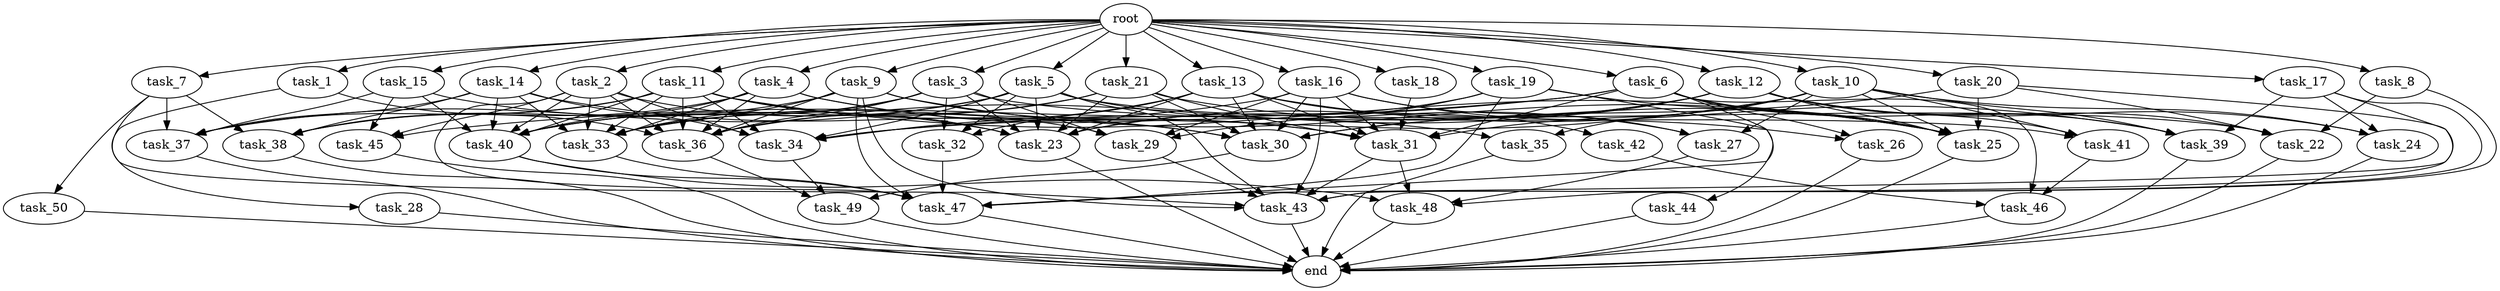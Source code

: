 digraph G {
  root [size="0.000000e+00"];
  task_1 [size="8.128133e+09"];
  task_2 [size="5.587269e+09"];
  task_3 [size="6.068145e+09"];
  task_4 [size="7.632630e+09"];
  task_5 [size="8.745845e+09"];
  task_6 [size="5.916960e+08"];
  task_7 [size="1.561699e+09"];
  task_8 [size="9.701264e+09"];
  task_9 [size="9.909731e+09"];
  task_10 [size="3.196578e+09"];
  task_11 [size="4.379096e+09"];
  task_12 [size="3.359311e+08"];
  task_13 [size="5.035311e+09"];
  task_14 [size="7.524263e+09"];
  task_15 [size="1.857811e+09"];
  task_16 [size="6.796076e+09"];
  task_17 [size="1.303797e+08"];
  task_18 [size="4.177039e+09"];
  task_19 [size="3.781336e+09"];
  task_20 [size="4.888544e+09"];
  task_21 [size="4.822263e+09"];
  task_22 [size="5.946740e+09"];
  task_23 [size="6.434436e+09"];
  task_24 [size="2.663618e+09"];
  task_25 [size="5.971391e+09"];
  task_26 [size="6.624240e+09"];
  task_27 [size="1.750499e+09"];
  task_28 [size="3.236968e+09"];
  task_29 [size="7.506742e+09"];
  task_30 [size="4.653882e+09"];
  task_31 [size="1.894239e+09"];
  task_32 [size="4.049348e+09"];
  task_33 [size="5.762300e+09"];
  task_34 [size="4.142657e+09"];
  task_35 [size="9.480306e+09"];
  task_36 [size="6.980437e+09"];
  task_37 [size="9.483523e+08"];
  task_38 [size="7.451261e+09"];
  task_39 [size="3.164234e+09"];
  task_40 [size="4.526623e+09"];
  task_41 [size="7.655409e+09"];
  task_42 [size="3.555085e+09"];
  task_43 [size="7.192041e+09"];
  task_44 [size="9.725646e+09"];
  task_45 [size="2.972413e+09"];
  task_46 [size="8.108941e+09"];
  task_47 [size="8.236168e+09"];
  task_48 [size="5.318905e+09"];
  task_49 [size="9.830999e+09"];
  task_50 [size="3.232066e+09"];
  end [size="0.000000e+00"];

  root -> task_1 [size="1.000000e-12"];
  root -> task_2 [size="1.000000e-12"];
  root -> task_3 [size="1.000000e-12"];
  root -> task_4 [size="1.000000e-12"];
  root -> task_5 [size="1.000000e-12"];
  root -> task_6 [size="1.000000e-12"];
  root -> task_7 [size="1.000000e-12"];
  root -> task_8 [size="1.000000e-12"];
  root -> task_9 [size="1.000000e-12"];
  root -> task_10 [size="1.000000e-12"];
  root -> task_11 [size="1.000000e-12"];
  root -> task_12 [size="1.000000e-12"];
  root -> task_13 [size="1.000000e-12"];
  root -> task_14 [size="1.000000e-12"];
  root -> task_15 [size="1.000000e-12"];
  root -> task_16 [size="1.000000e-12"];
  root -> task_17 [size="1.000000e-12"];
  root -> task_18 [size="1.000000e-12"];
  root -> task_19 [size="1.000000e-12"];
  root -> task_20 [size="1.000000e-12"];
  root -> task_21 [size="1.000000e-12"];
  task_1 -> task_28 [size="3.236968e+08"];
  task_1 -> task_36 [size="8.725547e+07"];
  task_2 -> task_29 [size="1.876686e+08"];
  task_2 -> task_33 [size="8.231857e+07"];
  task_2 -> task_34 [size="5.918082e+07"];
  task_2 -> task_36 [size="8.725547e+07"];
  task_2 -> task_40 [size="5.658279e+07"];
  task_2 -> task_45 [size="9.908045e+07"];
  task_2 -> task_47 [size="1.029521e+08"];
  task_3 -> task_23 [size="8.043044e+07"];
  task_3 -> task_29 [size="1.876686e+08"];
  task_3 -> task_32 [size="1.349783e+08"];
  task_3 -> task_33 [size="8.231857e+07"];
  task_3 -> task_36 [size="8.725547e+07"];
  task_3 -> task_40 [size="5.658279e+07"];
  task_3 -> task_41 [size="2.551803e+08"];
  task_4 -> task_31 [size="2.367799e+07"];
  task_4 -> task_33 [size="8.231857e+07"];
  task_4 -> task_35 [size="4.740153e+08"];
  task_4 -> task_36 [size="8.725547e+07"];
  task_4 -> task_38 [size="1.490252e+08"];
  task_4 -> task_40 [size="5.658279e+07"];
  task_5 -> task_22 [size="1.486685e+08"];
  task_5 -> task_23 [size="8.043044e+07"];
  task_5 -> task_27 [size="5.834997e+07"];
  task_5 -> task_32 [size="1.349783e+08"];
  task_5 -> task_34 [size="5.918082e+07"];
  task_5 -> task_37 [size="1.896705e+07"];
  task_5 -> task_40 [size="5.658279e+07"];
  task_5 -> task_43 [size="8.990052e+07"];
  task_6 -> task_25 [size="7.464239e+07"];
  task_6 -> task_26 [size="3.312120e+08"];
  task_6 -> task_31 [size="2.367799e+07"];
  task_6 -> task_34 [size="5.918082e+07"];
  task_6 -> task_39 [size="7.910584e+07"];
  task_6 -> task_45 [size="9.908045e+07"];
  task_6 -> task_46 [size="2.702980e+08"];
  task_6 -> task_47 [size="1.029521e+08"];
  task_7 -> task_37 [size="1.896705e+07"];
  task_7 -> task_38 [size="1.490252e+08"];
  task_7 -> task_43 [size="8.990052e+07"];
  task_7 -> task_50 [size="3.232066e+08"];
  task_8 -> task_22 [size="1.486685e+08"];
  task_8 -> task_43 [size="8.990052e+07"];
  task_9 -> task_25 [size="7.464239e+07"];
  task_9 -> task_31 [size="2.367799e+07"];
  task_9 -> task_33 [size="8.231857e+07"];
  task_9 -> task_36 [size="8.725547e+07"];
  task_9 -> task_38 [size="1.490252e+08"];
  task_9 -> task_43 [size="8.990052e+07"];
  task_9 -> task_47 [size="1.029521e+08"];
  task_10 -> task_24 [size="8.878726e+07"];
  task_10 -> task_25 [size="7.464239e+07"];
  task_10 -> task_27 [size="5.834997e+07"];
  task_10 -> task_31 [size="2.367799e+07"];
  task_10 -> task_34 [size="5.918082e+07"];
  task_10 -> task_35 [size="4.740153e+08"];
  task_10 -> task_39 [size="7.910584e+07"];
  task_10 -> task_41 [size="2.551803e+08"];
  task_11 -> task_23 [size="8.043044e+07"];
  task_11 -> task_25 [size="7.464239e+07"];
  task_11 -> task_30 [size="6.648403e+07"];
  task_11 -> task_33 [size="8.231857e+07"];
  task_11 -> task_34 [size="5.918082e+07"];
  task_11 -> task_36 [size="8.725547e+07"];
  task_11 -> task_37 [size="1.896705e+07"];
  task_11 -> task_38 [size="1.490252e+08"];
  task_11 -> task_40 [size="5.658279e+07"];
  task_12 -> task_22 [size="1.486685e+08"];
  task_12 -> task_23 [size="8.043044e+07"];
  task_12 -> task_24 [size="8.878726e+07"];
  task_12 -> task_25 [size="7.464239e+07"];
  task_12 -> task_30 [size="6.648403e+07"];
  task_12 -> task_36 [size="8.725547e+07"];
  task_12 -> task_41 [size="2.551803e+08"];
  task_13 -> task_23 [size="8.043044e+07"];
  task_13 -> task_30 [size="6.648403e+07"];
  task_13 -> task_31 [size="2.367799e+07"];
  task_13 -> task_32 [size="1.349783e+08"];
  task_13 -> task_34 [size="5.918082e+07"];
  task_13 -> task_39 [size="7.910584e+07"];
  task_13 -> task_42 [size="3.555085e+08"];
  task_14 -> task_30 [size="6.648403e+07"];
  task_14 -> task_33 [size="8.231857e+07"];
  task_14 -> task_34 [size="5.918082e+07"];
  task_14 -> task_37 [size="1.896705e+07"];
  task_14 -> task_38 [size="1.490252e+08"];
  task_14 -> task_40 [size="5.658279e+07"];
  task_15 -> task_23 [size="8.043044e+07"];
  task_15 -> task_37 [size="1.896705e+07"];
  task_15 -> task_40 [size="5.658279e+07"];
  task_15 -> task_45 [size="9.908045e+07"];
  task_16 -> task_26 [size="3.312120e+08"];
  task_16 -> task_27 [size="5.834997e+07"];
  task_16 -> task_29 [size="1.876686e+08"];
  task_16 -> task_30 [size="6.648403e+07"];
  task_16 -> task_31 [size="2.367799e+07"];
  task_16 -> task_33 [size="8.231857e+07"];
  task_16 -> task_43 [size="8.990052e+07"];
  task_17 -> task_24 [size="8.878726e+07"];
  task_17 -> task_39 [size="7.910584e+07"];
  task_17 -> task_43 [size="8.990052e+07"];
  task_17 -> task_47 [size="1.029521e+08"];
  task_18 -> task_31 [size="2.367799e+07"];
  task_19 -> task_23 [size="8.043044e+07"];
  task_19 -> task_25 [size="7.464239e+07"];
  task_19 -> task_29 [size="1.876686e+08"];
  task_19 -> task_44 [size="9.725646e+08"];
  task_19 -> task_47 [size="1.029521e+08"];
  task_20 -> task_22 [size="1.486685e+08"];
  task_20 -> task_25 [size="7.464239e+07"];
  task_20 -> task_30 [size="6.648403e+07"];
  task_20 -> task_48 [size="1.329726e+08"];
  task_21 -> task_23 [size="8.043044e+07"];
  task_21 -> task_25 [size="7.464239e+07"];
  task_21 -> task_30 [size="6.648403e+07"];
  task_21 -> task_31 [size="2.367799e+07"];
  task_21 -> task_36 [size="8.725547e+07"];
  task_21 -> task_40 [size="5.658279e+07"];
  task_22 -> end [size="1.000000e-12"];
  task_23 -> end [size="1.000000e-12"];
  task_24 -> end [size="1.000000e-12"];
  task_25 -> end [size="1.000000e-12"];
  task_26 -> end [size="1.000000e-12"];
  task_27 -> task_48 [size="1.329726e+08"];
  task_28 -> end [size="1.000000e-12"];
  task_29 -> task_43 [size="8.990052e+07"];
  task_30 -> task_49 [size="3.277000e+08"];
  task_31 -> task_43 [size="8.990052e+07"];
  task_31 -> task_48 [size="1.329726e+08"];
  task_32 -> task_47 [size="1.029521e+08"];
  task_33 -> task_47 [size="1.029521e+08"];
  task_34 -> task_49 [size="3.277000e+08"];
  task_35 -> end [size="1.000000e-12"];
  task_36 -> task_49 [size="3.277000e+08"];
  task_37 -> end [size="1.000000e-12"];
  task_38 -> end [size="1.000000e-12"];
  task_39 -> end [size="1.000000e-12"];
  task_40 -> task_47 [size="1.029521e+08"];
  task_40 -> task_48 [size="1.329726e+08"];
  task_41 -> task_46 [size="2.702980e+08"];
  task_42 -> task_46 [size="2.702980e+08"];
  task_43 -> end [size="1.000000e-12"];
  task_44 -> end [size="1.000000e-12"];
  task_45 -> end [size="1.000000e-12"];
  task_46 -> end [size="1.000000e-12"];
  task_47 -> end [size="1.000000e-12"];
  task_48 -> end [size="1.000000e-12"];
  task_49 -> end [size="1.000000e-12"];
  task_50 -> end [size="1.000000e-12"];
}
